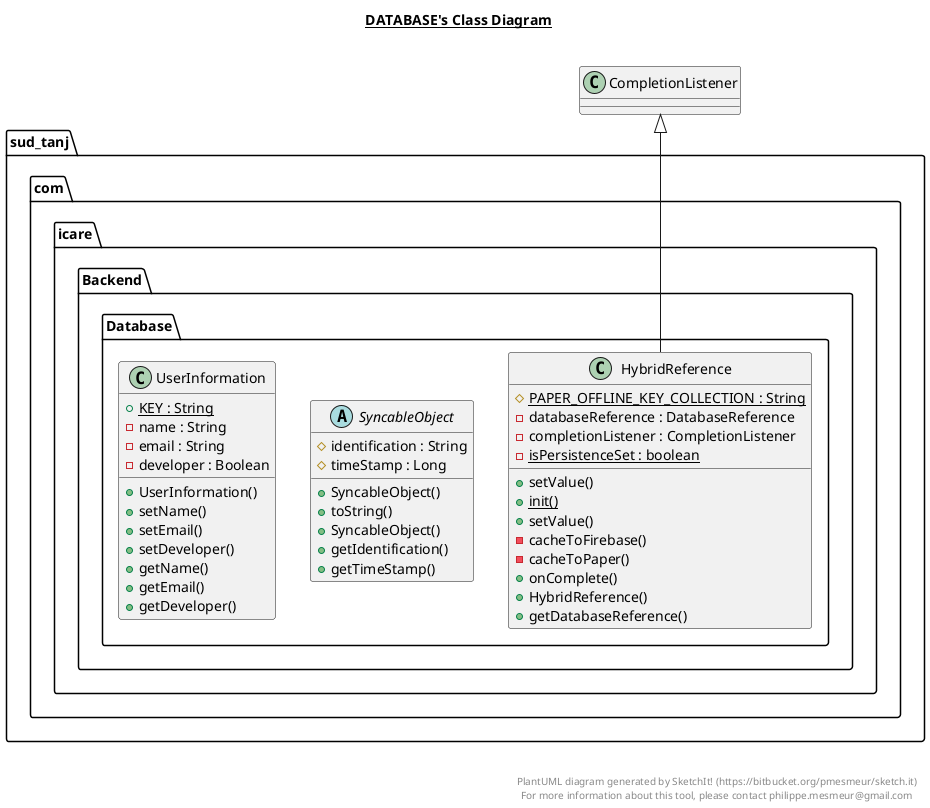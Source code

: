 @startuml

title __DATABASE's Class Diagram__\n

  package sud_tanj.com.icare {
    package sud_tanj.com.icare.Backend {
      package sud_tanj.com.icare.Backend.Database {
        class HybridReference {
            {static} # PAPER_OFFLINE_KEY_COLLECTION : String
            - databaseReference : DatabaseReference
            - completionListener : CompletionListener
            {static} - isPersistenceSet : boolean
            + setValue()
            {static} + init()
            + setValue()
            - cacheToFirebase()
            - cacheToPaper()
            + onComplete()
            + HybridReference()
            + getDatabaseReference()
        }
      }
    }
  }
  

  package sud_tanj.com.icare {
    package sud_tanj.com.icare.Backend {
      package sud_tanj.com.icare.Backend.Database {
        abstract class SyncableObject {
            # identification : String
            # timeStamp : Long
            + SyncableObject()
            + toString()
            + SyncableObject()
            + getIdentification()
            + getTimeStamp()
        }
      }
    }
  }
  

  package sud_tanj.com.icare {
    package sud_tanj.com.icare.Backend {
      package sud_tanj.com.icare.Backend.Database {
        class UserInformation {
            {static} + KEY : String
            - name : String
            - email : String
            - developer : Boolean
            + UserInformation()
            + setName()
            + setEmail()
            + setDeveloper()
            + getName()
            + getEmail()
            + getDeveloper()
        }
      }
    }
  }
  

  HybridReference -up-|> CompletionListener


right footer


PlantUML diagram generated by SketchIt! (https://bitbucket.org/pmesmeur/sketch.it)
For more information about this tool, please contact philippe.mesmeur@gmail.com
endfooter

@enduml
